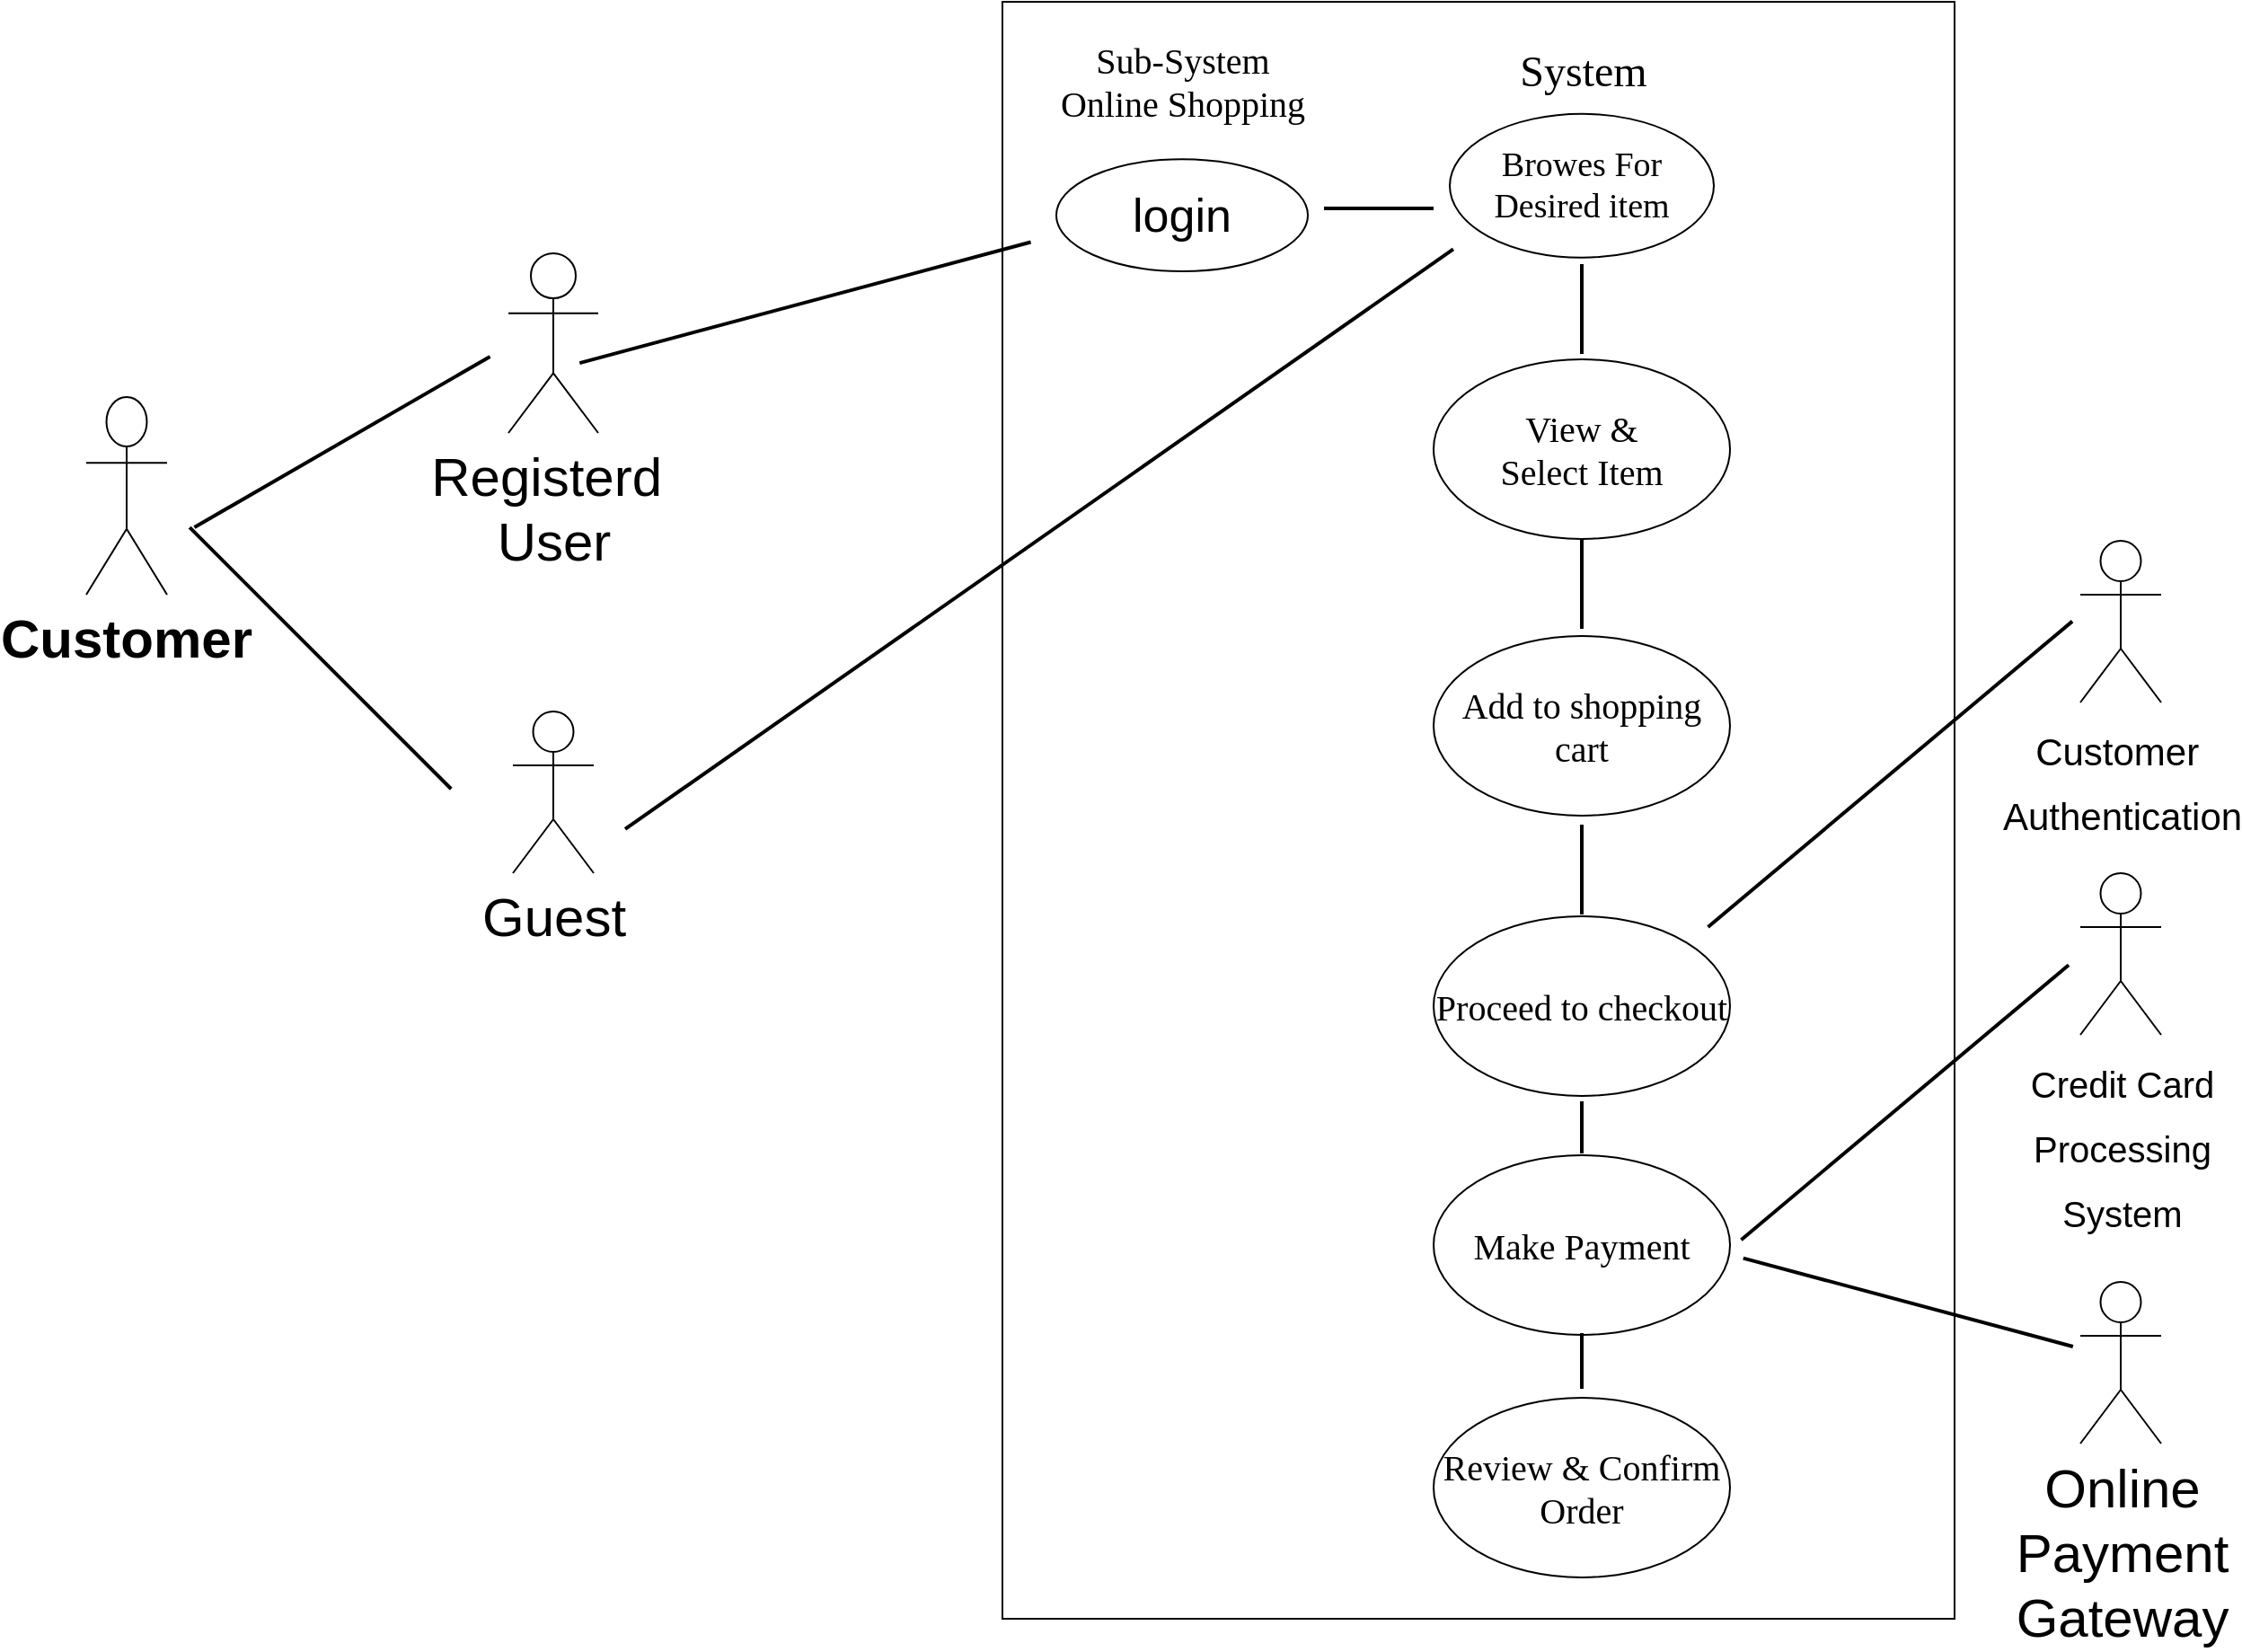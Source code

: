 <mxfile version="20.2.3" type="device"><diagram id="UUuonVIsmRx-kTyuiLeq" name="Page-1"><mxGraphModel dx="2405" dy="1005" grid="1" gridSize="10" guides="1" tooltips="1" connect="1" arrows="1" fold="1" page="1" pageScale="1" pageWidth="827" pageHeight="1169" math="0" shadow="0"><root><mxCell id="0"/><mxCell id="1" parent="0"/><mxCell id="nsbd1P-5eR15eTT6-qSo-1" value="Customer" style="shape=umlActor;verticalLabelPosition=bottom;verticalAlign=top;html=1;outlineConnect=0;fontSize=30;fontStyle=1;whiteSpace=wrap;" vertex="1" parent="1"><mxGeometry x="-473" y="280" width="45" height="110" as="geometry"/></mxCell><mxCell id="nsbd1P-5eR15eTT6-qSo-5" value="" style="whiteSpace=wrap;html=1;shadow=0;sketch=0;" vertex="1" parent="1"><mxGeometry x="37" y="60" width="530" height="900" as="geometry"/></mxCell><mxCell id="nsbd1P-5eR15eTT6-qSo-2" value="login" style="ellipse;whiteSpace=wrap;html=1;shadow=0;sketch=0;fontSize=26;fontStyle=0" vertex="1" parent="1"><mxGeometry x="67" y="147.61" width="140" height="62.39" as="geometry"/></mxCell><mxCell id="nsbd1P-5eR15eTT6-qSo-6" value="&lt;font face=&quot;Verdana&quot;&gt;&lt;span&gt;Browes For Desired item&lt;/span&gt;&lt;/font&gt;" style="ellipse;whiteSpace=wrap;html=1;shadow=0;sketch=0;fontSize=19;verticalAlign=middle;labelPosition=center;verticalLabelPosition=middle;align=center;horizontal=1;fontStyle=0" vertex="1" parent="1"><mxGeometry x="286" y="122.39" width="147" height="80" as="geometry"/></mxCell><mxCell id="nsbd1P-5eR15eTT6-qSo-7" value="View &amp;amp;&lt;br&gt;Select Item" style="ellipse;whiteSpace=wrap;html=1;shadow=0;sketch=0;fontStyle=0;fontFamily=Verdana;fontSize=20;verticalAlign=middle;labelPosition=center;verticalLabelPosition=middle;align=center;horizontal=1;" vertex="1" parent="1"><mxGeometry x="277" y="259" width="165" height="100" as="geometry"/></mxCell><mxCell id="nsbd1P-5eR15eTT6-qSo-15" value="" style="line;strokeWidth=2;html=1;shadow=0;sketch=0;rotation=-15;" vertex="1" parent="1"><mxGeometry x="-202.79" y="222.39" width="260" height="10" as="geometry"/></mxCell><mxCell id="nsbd1P-5eR15eTT6-qSo-16" value="" style="line;strokeWidth=2;html=1;shadow=0;sketch=0;rotation=-30;" vertex="1" parent="1"><mxGeometry x="-425.5" y="300" width="190" height="10" as="geometry"/></mxCell><mxCell id="nsbd1P-5eR15eTT6-qSo-17" value="" style="line;strokeWidth=2;html=1;shadow=0;sketch=0;rotation=45;" vertex="1" parent="1"><mxGeometry x="-445.58" y="420.35" width="205.86" height="10" as="geometry"/></mxCell><mxCell id="nsbd1P-5eR15eTT6-qSo-18" value="Registerd&amp;nbsp;&lt;br&gt;User" style="shape=umlActor;verticalLabelPosition=bottom;verticalAlign=top;html=1;outlineConnect=0;shadow=0;sketch=0;fontSize=30;" vertex="1" parent="1"><mxGeometry x="-238" y="200" width="50" height="100" as="geometry"/></mxCell><mxCell id="nsbd1P-5eR15eTT6-qSo-19" value="Guest" style="shape=umlActor;verticalLabelPosition=bottom;verticalAlign=top;html=1;outlineConnect=0;shadow=0;sketch=0;fontSize=30;" vertex="1" parent="1"><mxGeometry x="-235.5" y="455" width="45" height="90" as="geometry"/></mxCell><mxCell id="nsbd1P-5eR15eTT6-qSo-21" value="Sub-System&lt;br style=&quot;font-size: 20px;&quot;&gt;Online Shopping" style="text;strokeColor=none;fillColor=none;html=1;fontSize=20;fontStyle=0;verticalAlign=middle;align=center;shadow=0;sketch=0;fontFamily=Verdana;" vertex="1" parent="1"><mxGeometry x="97" y="87.61" width="80" height="32.39" as="geometry"/></mxCell><mxCell id="nsbd1P-5eR15eTT6-qSo-22" value="System" style="text;strokeColor=none;fillColor=none;html=1;fontSize=24;fontStyle=0;verticalAlign=middle;align=center;shadow=0;sketch=0;fontFamily=Verdana;" vertex="1" parent="1"><mxGeometry x="309.5" y="79.0" width="100" height="40" as="geometry"/></mxCell><mxCell id="nsbd1P-5eR15eTT6-qSo-23" value="" style="line;strokeWidth=2;direction=south;html=1;shadow=0;sketch=0;fontFamily=Verdana;fontSize=20;" vertex="1" parent="1"><mxGeometry x="354.5" y="206" width="10" height="50" as="geometry"/></mxCell><mxCell id="nsbd1P-5eR15eTT6-qSo-28" value="Add to shopping cart" style="ellipse;whiteSpace=wrap;html=1;shadow=0;sketch=0;fontStyle=0;fontFamily=Verdana;fontSize=20;verticalAlign=middle;labelPosition=center;verticalLabelPosition=middle;align=center;horizontal=1;" vertex="1" parent="1"><mxGeometry x="277" y="413" width="165" height="100" as="geometry"/></mxCell><mxCell id="nsbd1P-5eR15eTT6-qSo-29" value="Proceed to checkout" style="ellipse;whiteSpace=wrap;html=1;shadow=0;sketch=0;fontStyle=0;fontFamily=Verdana;fontSize=20;verticalAlign=middle;labelPosition=center;verticalLabelPosition=middle;align=center;horizontal=1;" vertex="1" parent="1"><mxGeometry x="277" y="569" width="165" height="100" as="geometry"/></mxCell><mxCell id="nsbd1P-5eR15eTT6-qSo-30" value="Make Payment" style="ellipse;whiteSpace=wrap;html=1;shadow=0;sketch=0;fontStyle=0;fontFamily=Verdana;fontSize=20;verticalAlign=middle;labelPosition=center;verticalLabelPosition=middle;align=center;horizontal=1;" vertex="1" parent="1"><mxGeometry x="277" y="702" width="165" height="100" as="geometry"/></mxCell><mxCell id="nsbd1P-5eR15eTT6-qSo-31" value="Review &amp;amp; Confirm Order" style="ellipse;whiteSpace=wrap;html=1;shadow=0;sketch=0;fontStyle=0;fontFamily=Verdana;fontSize=20;verticalAlign=middle;labelPosition=center;verticalLabelPosition=middle;align=center;horizontal=1;" vertex="1" parent="1"><mxGeometry x="277" y="837" width="165" height="100" as="geometry"/></mxCell><mxCell id="nsbd1P-5eR15eTT6-qSo-32" value="" style="line;strokeWidth=2;direction=south;html=1;shadow=0;sketch=0;fontFamily=Verdana;fontSize=20;" vertex="1" parent="1"><mxGeometry x="354.5" y="359" width="10" height="50" as="geometry"/></mxCell><mxCell id="nsbd1P-5eR15eTT6-qSo-33" value="" style="line;strokeWidth=2;direction=south;html=1;shadow=0;sketch=0;fontFamily=Verdana;fontSize=20;" vertex="1" parent="1"><mxGeometry x="354.5" y="518" width="10" height="50" as="geometry"/></mxCell><mxCell id="nsbd1P-5eR15eTT6-qSo-34" value="" style="line;strokeWidth=2;direction=south;html=1;shadow=0;sketch=0;fontFamily=Verdana;fontSize=20;" vertex="1" parent="1"><mxGeometry x="354.5" y="672" width="10" height="29" as="geometry"/></mxCell><mxCell id="nsbd1P-5eR15eTT6-qSo-35" value="" style="line;strokeWidth=2;direction=south;html=1;shadow=0;sketch=0;fontFamily=Verdana;fontSize=20;" vertex="1" parent="1"><mxGeometry x="354.5" y="801" width="10" height="31" as="geometry"/></mxCell><mxCell id="nsbd1P-5eR15eTT6-qSo-38" value="Online&lt;br&gt;Payment&lt;br&gt;Gateway" style="shape=umlActor;verticalLabelPosition=bottom;verticalAlign=top;html=1;outlineConnect=0;shadow=0;sketch=0;fontSize=30;" vertex="1" parent="1"><mxGeometry x="637" y="772.5" width="45" height="90" as="geometry"/></mxCell><mxCell id="nsbd1P-5eR15eTT6-qSo-39" value="&lt;font style=&quot;font-size: 20px;&quot;&gt;Credit Card&lt;br&gt;Processing &lt;br&gt;System&lt;/font&gt;" style="shape=umlActor;verticalLabelPosition=bottom;verticalAlign=top;html=1;outlineConnect=0;shadow=0;sketch=0;fontSize=30;" vertex="1" parent="1"><mxGeometry x="637" y="545" width="45" height="90" as="geometry"/></mxCell><mxCell id="nsbd1P-5eR15eTT6-qSo-40" value="&lt;font style=&quot;font-size: 21px;&quot;&gt;Customer&amp;nbsp;&lt;br&gt;Authentication&lt;/font&gt;" style="shape=umlActor;verticalLabelPosition=bottom;verticalAlign=top;html=1;outlineConnect=0;shadow=0;sketch=0;fontSize=30;" vertex="1" parent="1"><mxGeometry x="637" y="360" width="45" height="90" as="geometry"/></mxCell><mxCell id="nsbd1P-5eR15eTT6-qSo-41" value="" style="line;strokeWidth=2;html=1;shadow=0;sketch=0;rotation=-35;" vertex="1" parent="1"><mxGeometry x="-223.88" y="354.06" width="562.75" height="10" as="geometry"/></mxCell><mxCell id="nsbd1P-5eR15eTT6-qSo-42" value="" style="line;strokeWidth=2;html=1;shadow=0;sketch=0;fontFamily=Verdana;fontSize=20;" vertex="1" parent="1"><mxGeometry x="216" y="170" width="61" height="10" as="geometry"/></mxCell><mxCell id="nsbd1P-5eR15eTT6-qSo-43" value="" style="line;strokeWidth=2;html=1;shadow=0;sketch=0;rotation=-40;" vertex="1" parent="1"><mxGeometry x="398.78" y="484.9" width="264.74" height="10" as="geometry"/></mxCell><mxCell id="nsbd1P-5eR15eTT6-qSo-44" value="" style="line;strokeWidth=2;html=1;shadow=0;sketch=0;rotation=-40;" vertex="1" parent="1"><mxGeometry x="420.38" y="667.6" width="237.99" height="10" as="geometry"/></mxCell><mxCell id="nsbd1P-5eR15eTT6-qSo-45" value="" style="line;strokeWidth=2;html=1;shadow=0;sketch=0;rotation=15;" vertex="1" parent="1"><mxGeometry x="446.16" y="778.89" width="190" height="10" as="geometry"/></mxCell></root></mxGraphModel></diagram></mxfile>